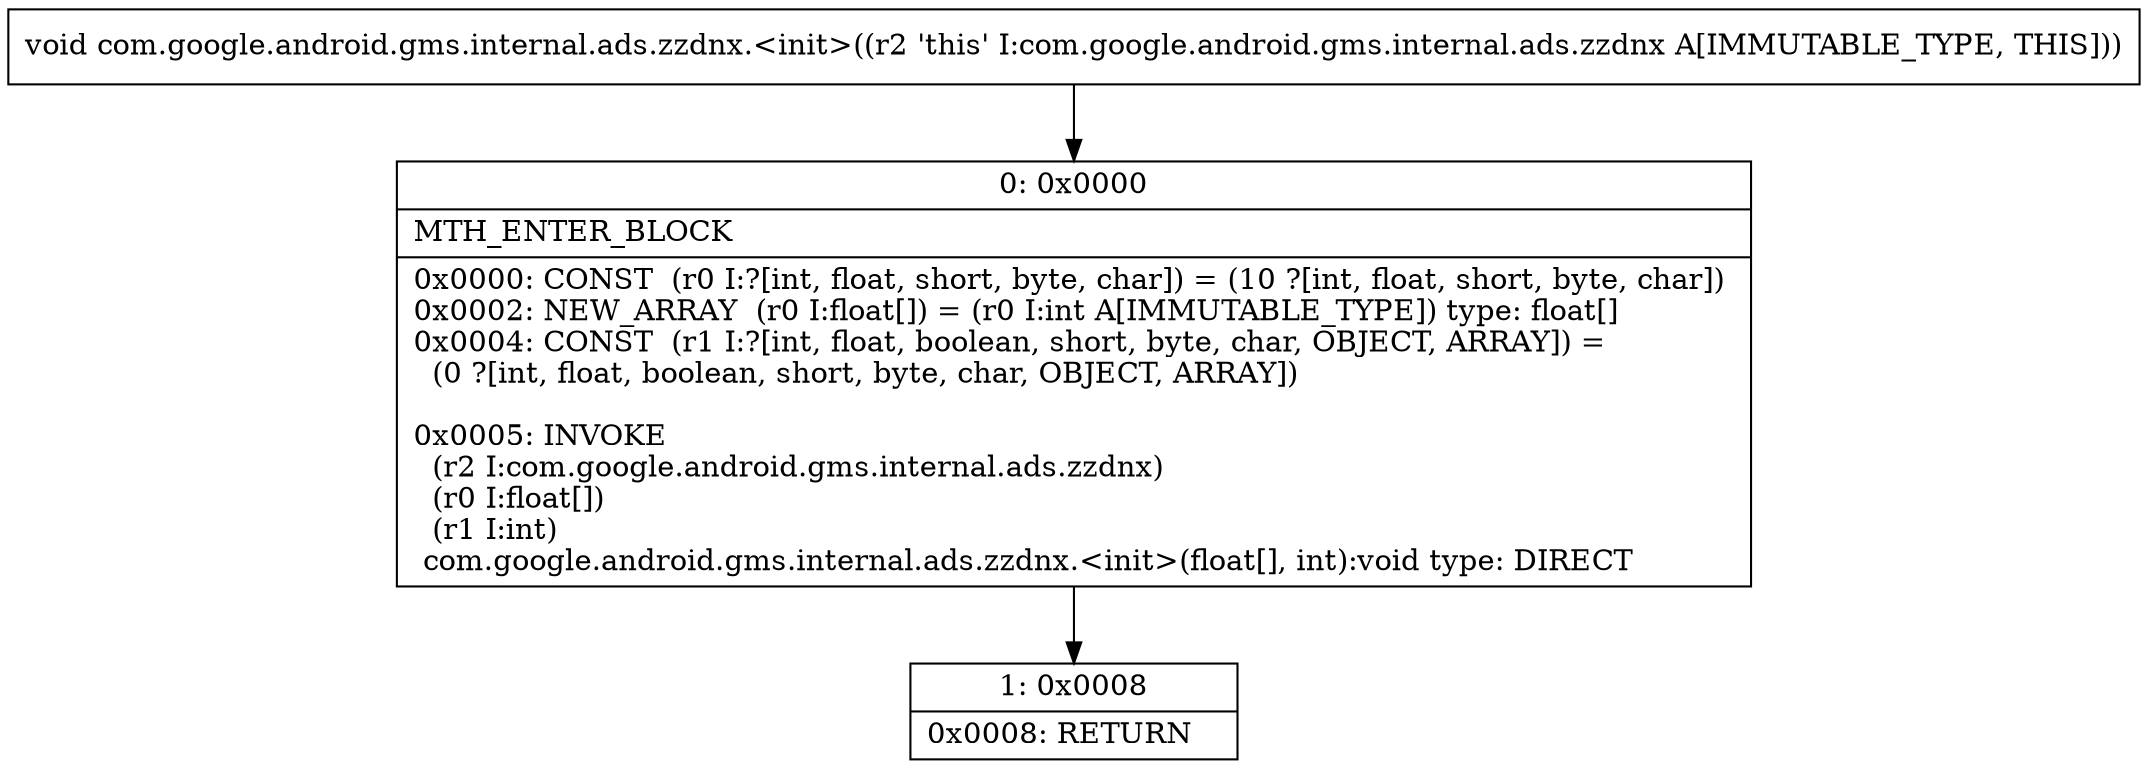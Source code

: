 digraph "CFG forcom.google.android.gms.internal.ads.zzdnx.\<init\>()V" {
Node_0 [shape=record,label="{0\:\ 0x0000|MTH_ENTER_BLOCK\l|0x0000: CONST  (r0 I:?[int, float, short, byte, char]) = (10 ?[int, float, short, byte, char]) \l0x0002: NEW_ARRAY  (r0 I:float[]) = (r0 I:int A[IMMUTABLE_TYPE]) type: float[] \l0x0004: CONST  (r1 I:?[int, float, boolean, short, byte, char, OBJECT, ARRAY]) = \l  (0 ?[int, float, boolean, short, byte, char, OBJECT, ARRAY])\l \l0x0005: INVOKE  \l  (r2 I:com.google.android.gms.internal.ads.zzdnx)\l  (r0 I:float[])\l  (r1 I:int)\l com.google.android.gms.internal.ads.zzdnx.\<init\>(float[], int):void type: DIRECT \l}"];
Node_1 [shape=record,label="{1\:\ 0x0008|0x0008: RETURN   \l}"];
MethodNode[shape=record,label="{void com.google.android.gms.internal.ads.zzdnx.\<init\>((r2 'this' I:com.google.android.gms.internal.ads.zzdnx A[IMMUTABLE_TYPE, THIS])) }"];
MethodNode -> Node_0;
Node_0 -> Node_1;
}

